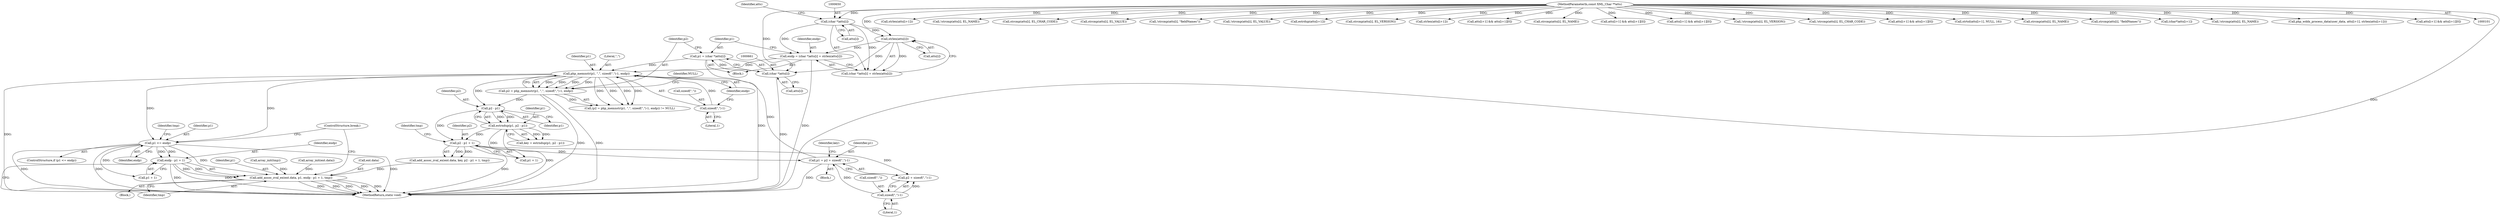 digraph "0_php-src_c4cca4c20e75359c9a13a1f9a36cb7b4e9601d29?w=1@pointer" {
"1000725" [label="(Call,endp - p1 + 1)"];
"1000712" [label="(Call,p1 <= endp)"];
"1000669" [label="(Call,php_memnstr(p1, \",\", sizeof(\",\")-1, endp))"];
"1000701" [label="(Call,p1 = p2 + sizeof(\",\")-1)"];
"1000695" [label="(Call,p2 - p1 + 1)"];
"1000683" [label="(Call,p2 - p1)"];
"1000667" [label="(Call,p2 = php_memnstr(p1, \",\", sizeof(\",\")-1, endp))"];
"1000681" [label="(Call,estrndup(p1, p2 - p1))"];
"1000705" [label="(Call,sizeof(\",\")-1)"];
"1000658" [label="(Call,p1 = (char *)atts[i])"];
"1000660" [label="(Call,(char *)atts[i])"];
"1000654" [label="(Call,strlen(atts[i]))"];
"1000649" [label="(Call,(char *)atts[i])"];
"1000104" [label="(MethodParameterIn,const XML_Char **atts)"];
"1000672" [label="(Call,sizeof(\",\")-1)"];
"1000646" [label="(Call,endp = (char *)atts[i] + strlen(atts[i]))"];
"1000720" [label="(Call,add_assoc_zval_ex(ent.data, p1, endp - p1 + 1, tmp))"];
"1000711" [label="(ControlStructure,if (p1 <= endp))"];
"1000675" [label="(Literal,1)"];
"1000416" [label="(Call,strlen(atts[i+1]))"];
"1000655" [label="(Call,atts[i])"];
"1000778" [label="(Call,!strcmp(atts[i], EL_NAME))"];
"1000725" [label="(Call,endp - p1 + 1)"];
"1000671" [label="(Literal,\",\")"];
"1000257" [label="(Call,strcmp(atts[i], EL_CHAR_CODE))"];
"1000717" [label="(Identifier,tmp)"];
"1000362" [label="(Call,strcmp(atts[i], EL_VALUE))"];
"1000670" [label="(Identifier,p1)"];
"1000662" [label="(Call,atts[i])"];
"1000724" [label="(Identifier,p1)"];
"1000619" [label="(Call,!strcmp(atts[i], \"fieldNames\"))"];
"1000678" [label="(Block,)"];
"1000649" [label="(Call,(char *)atts[i])"];
"1000715" [label="(Block,)"];
"1000720" [label="(Call,add_assoc_zval_ex(ent.data, p1, endp - p1 + 1, tmp))"];
"1000654" [label="(Call,strlen(atts[i]))"];
"1000651" [label="(Call,atts[i])"];
"1000696" [label="(Identifier,p2)"];
"1000656" [label="(Identifier,atts)"];
"1000685" [label="(Identifier,p1)"];
"1000701" [label="(Call,p1 = p2 + sizeof(\",\")-1)"];
"1000361" [label="(Call,!strcmp(atts[i], EL_VALUE))"];
"1000681" [label="(Call,estrndup(p1, p2 - p1))"];
"1000713" [label="(Identifier,p1)"];
"1000576" [label="(Call,estrdup(atts[i+1]))"];
"1000712" [label="(Call,p1 <= endp)"];
"1000726" [label="(Identifier,endp)"];
"1000727" [label="(Call,p1 + 1)"];
"1000134" [label="(Call,strcmp(atts[i], EL_VERSION))"];
"1000830" [label="(Call,strlen(atts[i+1]))"];
"1000684" [label="(Identifier,p2)"];
"1000262" [label="(Call,atts[i+1] && atts[i+1][0])"];
"1000731" [label="(ControlStructure,break;)"];
"1000718" [label="(Call,array_init(tmp))"];
"1000667" [label="(Call,p2 = php_memnstr(p1, \",\", sizeof(\",\")-1, endp))"];
"1000647" [label="(Identifier,endp)"];
"1000683" [label="(Call,p2 - p1)"];
"1000659" [label="(Identifier,p1)"];
"1000779" [label="(Call,strcmp(atts[i], EL_NAME))"];
"1000708" [label="(Literal,1)"];
"1000625" [label="(Call,atts[i+1] && atts[i+1][0])"];
"1000784" [label="(Call,atts[i+1] && atts[i+1][0])"];
"1000700" [label="(Identifier,tmp)"];
"1000893" [label="(MethodReturn,static void)"];
"1000677" [label="(Identifier,NULL)"];
"1000601" [label="(Call,array_init(ent.data))"];
"1000660" [label="(Call,(char *)atts[i])"];
"1000668" [label="(Identifier,p2)"];
"1000133" [label="(Call,!strcmp(atts[i], EL_VERSION))"];
"1000256" [label="(Call,!strcmp(atts[i], EL_CHAR_CODE))"];
"1000646" [label="(Call,endp = (char *)atts[i] + strlen(atts[i]))"];
"1000730" [label="(Identifier,tmp)"];
"1000367" [label="(Call,atts[i+1] && atts[i+1][0])"];
"1000669" [label="(Call,php_memnstr(p1, \",\", sizeof(\",\")-1, endp))"];
"1000672" [label="(Call,sizeof(\",\")-1)"];
"1000638" [label="(Block,)"];
"1000104" [label="(MethodParameterIn,const XML_Char **atts)"];
"1000658" [label="(Call,p1 = (char *)atts[i])"];
"1000690" [label="(Call,add_assoc_zval_ex(ent.data, key, p2 - p1 + 1, tmp))"];
"1000284" [label="(Call,strtol(atts[i+1], NULL, 16))"];
"1000676" [label="(Identifier,endp)"];
"1000545" [label="(Call,strcmp(atts[i], EL_NAME))"];
"1000620" [label="(Call,strcmp(atts[i], \"fieldNames\"))"];
"1000702" [label="(Identifier,p1)"];
"1000666" [label="(Call,(p2 = php_memnstr(p1, \",\", sizeof(\",\")-1, endp)) != NULL)"];
"1000703" [label="(Call,p2 + sizeof(\",\")-1)"];
"1000710" [label="(Identifier,key)"];
"1000714" [label="(Identifier,endp)"];
"1000682" [label="(Identifier,p1)"];
"1000706" [label="(Call,sizeof(\",\"))"];
"1000721" [label="(Call,ent.data)"];
"1000673" [label="(Call,sizeof(\",\"))"];
"1000648" [label="(Call,(char *)atts[i] + strlen(atts[i]))"];
"1000822" [label="(Call,(char*)atts[i+1])"];
"1000544" [label="(Call,!strcmp(atts[i], EL_NAME))"];
"1000409" [label="(Call,php_wddx_process_data(user_data, atts[i+1], strlen(atts[i+1])))"];
"1000705" [label="(Call,sizeof(\",\")-1)"];
"1000679" [label="(Call,key = estrndup(p1, p2 - p1))"];
"1000695" [label="(Call,p2 - p1 + 1)"];
"1000697" [label="(Call,p1 + 1)"];
"1000550" [label="(Call,atts[i+1] && atts[i+1][0])"];
"1000725" -> "1000720"  [label="AST: "];
"1000725" -> "1000727"  [label="CFG: "];
"1000726" -> "1000725"  [label="AST: "];
"1000727" -> "1000725"  [label="AST: "];
"1000730" -> "1000725"  [label="CFG: "];
"1000725" -> "1000893"  [label="DDG: "];
"1000725" -> "1000893"  [label="DDG: "];
"1000725" -> "1000720"  [label="DDG: "];
"1000725" -> "1000720"  [label="DDG: "];
"1000712" -> "1000725"  [label="DDG: "];
"1000712" -> "1000725"  [label="DDG: "];
"1000712" -> "1000711"  [label="AST: "];
"1000712" -> "1000714"  [label="CFG: "];
"1000713" -> "1000712"  [label="AST: "];
"1000714" -> "1000712"  [label="AST: "];
"1000717" -> "1000712"  [label="CFG: "];
"1000731" -> "1000712"  [label="CFG: "];
"1000712" -> "1000893"  [label="DDG: "];
"1000712" -> "1000893"  [label="DDG: "];
"1000712" -> "1000893"  [label="DDG: "];
"1000669" -> "1000712"  [label="DDG: "];
"1000669" -> "1000712"  [label="DDG: "];
"1000712" -> "1000720"  [label="DDG: "];
"1000712" -> "1000727"  [label="DDG: "];
"1000669" -> "1000667"  [label="AST: "];
"1000669" -> "1000676"  [label="CFG: "];
"1000670" -> "1000669"  [label="AST: "];
"1000671" -> "1000669"  [label="AST: "];
"1000672" -> "1000669"  [label="AST: "];
"1000676" -> "1000669"  [label="AST: "];
"1000667" -> "1000669"  [label="CFG: "];
"1000669" -> "1000893"  [label="DDG: "];
"1000669" -> "1000666"  [label="DDG: "];
"1000669" -> "1000666"  [label="DDG: "];
"1000669" -> "1000666"  [label="DDG: "];
"1000669" -> "1000666"  [label="DDG: "];
"1000669" -> "1000667"  [label="DDG: "];
"1000669" -> "1000667"  [label="DDG: "];
"1000669" -> "1000667"  [label="DDG: "];
"1000669" -> "1000667"  [label="DDG: "];
"1000701" -> "1000669"  [label="DDG: "];
"1000658" -> "1000669"  [label="DDG: "];
"1000672" -> "1000669"  [label="DDG: "];
"1000646" -> "1000669"  [label="DDG: "];
"1000669" -> "1000683"  [label="DDG: "];
"1000701" -> "1000678"  [label="AST: "];
"1000701" -> "1000703"  [label="CFG: "];
"1000702" -> "1000701"  [label="AST: "];
"1000703" -> "1000701"  [label="AST: "];
"1000710" -> "1000701"  [label="CFG: "];
"1000701" -> "1000893"  [label="DDG: "];
"1000695" -> "1000701"  [label="DDG: "];
"1000705" -> "1000701"  [label="DDG: "];
"1000695" -> "1000690"  [label="AST: "];
"1000695" -> "1000697"  [label="CFG: "];
"1000696" -> "1000695"  [label="AST: "];
"1000697" -> "1000695"  [label="AST: "];
"1000700" -> "1000695"  [label="CFG: "];
"1000695" -> "1000893"  [label="DDG: "];
"1000695" -> "1000690"  [label="DDG: "];
"1000695" -> "1000690"  [label="DDG: "];
"1000683" -> "1000695"  [label="DDG: "];
"1000681" -> "1000695"  [label="DDG: "];
"1000695" -> "1000703"  [label="DDG: "];
"1000683" -> "1000681"  [label="AST: "];
"1000683" -> "1000685"  [label="CFG: "];
"1000684" -> "1000683"  [label="AST: "];
"1000685" -> "1000683"  [label="AST: "];
"1000681" -> "1000683"  [label="CFG: "];
"1000683" -> "1000681"  [label="DDG: "];
"1000683" -> "1000681"  [label="DDG: "];
"1000667" -> "1000683"  [label="DDG: "];
"1000667" -> "1000666"  [label="AST: "];
"1000668" -> "1000667"  [label="AST: "];
"1000677" -> "1000667"  [label="CFG: "];
"1000667" -> "1000893"  [label="DDG: "];
"1000667" -> "1000893"  [label="DDG: "];
"1000667" -> "1000666"  [label="DDG: "];
"1000681" -> "1000679"  [label="AST: "];
"1000682" -> "1000681"  [label="AST: "];
"1000679" -> "1000681"  [label="CFG: "];
"1000681" -> "1000893"  [label="DDG: "];
"1000681" -> "1000679"  [label="DDG: "];
"1000681" -> "1000679"  [label="DDG: "];
"1000681" -> "1000697"  [label="DDG: "];
"1000705" -> "1000703"  [label="AST: "];
"1000705" -> "1000708"  [label="CFG: "];
"1000706" -> "1000705"  [label="AST: "];
"1000708" -> "1000705"  [label="AST: "];
"1000703" -> "1000705"  [label="CFG: "];
"1000705" -> "1000703"  [label="DDG: "];
"1000658" -> "1000638"  [label="AST: "];
"1000658" -> "1000660"  [label="CFG: "];
"1000659" -> "1000658"  [label="AST: "];
"1000660" -> "1000658"  [label="AST: "];
"1000668" -> "1000658"  [label="CFG: "];
"1000658" -> "1000893"  [label="DDG: "];
"1000660" -> "1000658"  [label="DDG: "];
"1000660" -> "1000662"  [label="CFG: "];
"1000661" -> "1000660"  [label="AST: "];
"1000662" -> "1000660"  [label="AST: "];
"1000660" -> "1000893"  [label="DDG: "];
"1000654" -> "1000660"  [label="DDG: "];
"1000104" -> "1000660"  [label="DDG: "];
"1000654" -> "1000648"  [label="AST: "];
"1000654" -> "1000655"  [label="CFG: "];
"1000655" -> "1000654"  [label="AST: "];
"1000648" -> "1000654"  [label="CFG: "];
"1000654" -> "1000646"  [label="DDG: "];
"1000654" -> "1000648"  [label="DDG: "];
"1000649" -> "1000654"  [label="DDG: "];
"1000104" -> "1000654"  [label="DDG: "];
"1000649" -> "1000648"  [label="AST: "];
"1000649" -> "1000651"  [label="CFG: "];
"1000650" -> "1000649"  [label="AST: "];
"1000651" -> "1000649"  [label="AST: "];
"1000656" -> "1000649"  [label="CFG: "];
"1000649" -> "1000646"  [label="DDG: "];
"1000649" -> "1000648"  [label="DDG: "];
"1000104" -> "1000649"  [label="DDG: "];
"1000104" -> "1000101"  [label="AST: "];
"1000104" -> "1000893"  [label="DDG: "];
"1000104" -> "1000133"  [label="DDG: "];
"1000104" -> "1000134"  [label="DDG: "];
"1000104" -> "1000256"  [label="DDG: "];
"1000104" -> "1000257"  [label="DDG: "];
"1000104" -> "1000262"  [label="DDG: "];
"1000104" -> "1000284"  [label="DDG: "];
"1000104" -> "1000361"  [label="DDG: "];
"1000104" -> "1000362"  [label="DDG: "];
"1000104" -> "1000367"  [label="DDG: "];
"1000104" -> "1000409"  [label="DDG: "];
"1000104" -> "1000416"  [label="DDG: "];
"1000104" -> "1000544"  [label="DDG: "];
"1000104" -> "1000545"  [label="DDG: "];
"1000104" -> "1000550"  [label="DDG: "];
"1000104" -> "1000576"  [label="DDG: "];
"1000104" -> "1000619"  [label="DDG: "];
"1000104" -> "1000620"  [label="DDG: "];
"1000104" -> "1000625"  [label="DDG: "];
"1000104" -> "1000778"  [label="DDG: "];
"1000104" -> "1000779"  [label="DDG: "];
"1000104" -> "1000784"  [label="DDG: "];
"1000104" -> "1000822"  [label="DDG: "];
"1000104" -> "1000830"  [label="DDG: "];
"1000672" -> "1000675"  [label="CFG: "];
"1000673" -> "1000672"  [label="AST: "];
"1000675" -> "1000672"  [label="AST: "];
"1000676" -> "1000672"  [label="CFG: "];
"1000646" -> "1000638"  [label="AST: "];
"1000646" -> "1000648"  [label="CFG: "];
"1000647" -> "1000646"  [label="AST: "];
"1000648" -> "1000646"  [label="AST: "];
"1000659" -> "1000646"  [label="CFG: "];
"1000646" -> "1000893"  [label="DDG: "];
"1000720" -> "1000715"  [label="AST: "];
"1000720" -> "1000730"  [label="CFG: "];
"1000721" -> "1000720"  [label="AST: "];
"1000724" -> "1000720"  [label="AST: "];
"1000730" -> "1000720"  [label="AST: "];
"1000731" -> "1000720"  [label="CFG: "];
"1000720" -> "1000893"  [label="DDG: "];
"1000720" -> "1000893"  [label="DDG: "];
"1000720" -> "1000893"  [label="DDG: "];
"1000720" -> "1000893"  [label="DDG: "];
"1000720" -> "1000893"  [label="DDG: "];
"1000601" -> "1000720"  [label="DDG: "];
"1000690" -> "1000720"  [label="DDG: "];
"1000718" -> "1000720"  [label="DDG: "];
}
